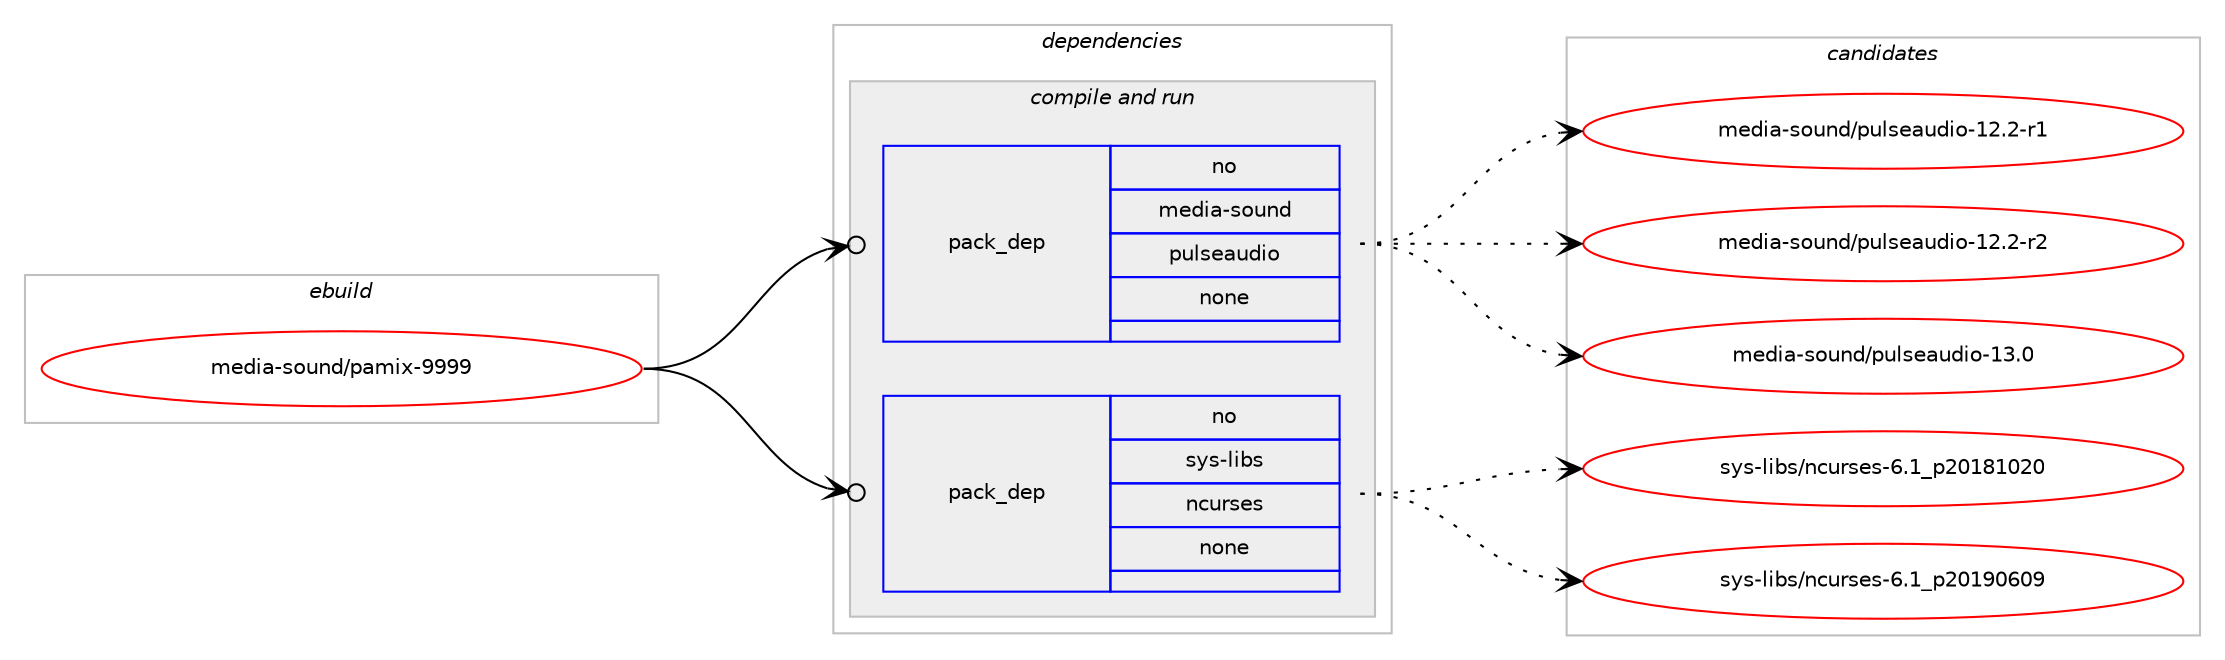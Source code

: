 digraph prolog {

# *************
# Graph options
# *************

newrank=true;
concentrate=true;
compound=true;
graph [rankdir=LR,fontname=Helvetica,fontsize=10,ranksep=1.5];#, ranksep=2.5, nodesep=0.2];
edge  [arrowhead=vee];
node  [fontname=Helvetica,fontsize=10];

# **********
# The ebuild
# **********

subgraph cluster_leftcol {
color=gray;
rank=same;
label=<<i>ebuild</i>>;
id [label="media-sound/pamix-9999", color=red, width=4, href="../media-sound/pamix-9999.svg"];
}

# ****************
# The dependencies
# ****************

subgraph cluster_midcol {
color=gray;
label=<<i>dependencies</i>>;
subgraph cluster_compile {
fillcolor="#eeeeee";
style=filled;
label=<<i>compile</i>>;
}
subgraph cluster_compileandrun {
fillcolor="#eeeeee";
style=filled;
label=<<i>compile and run</i>>;
subgraph pack593012 {
dependency801687 [label=<<TABLE BORDER="0" CELLBORDER="1" CELLSPACING="0" CELLPADDING="4" WIDTH="220"><TR><TD ROWSPAN="6" CELLPADDING="30">pack_dep</TD></TR><TR><TD WIDTH="110">no</TD></TR><TR><TD>media-sound</TD></TR><TR><TD>pulseaudio</TD></TR><TR><TD>none</TD></TR><TR><TD></TD></TR></TABLE>>, shape=none, color=blue];
}
id:e -> dependency801687:w [weight=20,style="solid",arrowhead="odotvee"];
subgraph pack593013 {
dependency801688 [label=<<TABLE BORDER="0" CELLBORDER="1" CELLSPACING="0" CELLPADDING="4" WIDTH="220"><TR><TD ROWSPAN="6" CELLPADDING="30">pack_dep</TD></TR><TR><TD WIDTH="110">no</TD></TR><TR><TD>sys-libs</TD></TR><TR><TD>ncurses</TD></TR><TR><TD>none</TD></TR><TR><TD></TD></TR></TABLE>>, shape=none, color=blue];
}
id:e -> dependency801688:w [weight=20,style="solid",arrowhead="odotvee"];
}
subgraph cluster_run {
fillcolor="#eeeeee";
style=filled;
label=<<i>run</i>>;
}
}

# **************
# The candidates
# **************

subgraph cluster_choices {
rank=same;
color=gray;
label=<<i>candidates</i>>;

subgraph choice593012 {
color=black;
nodesep=1;
choice1091011001059745115111117110100471121171081151019711710010511145495046504511449 [label="media-sound/pulseaudio-12.2-r1", color=red, width=4,href="../media-sound/pulseaudio-12.2-r1.svg"];
choice1091011001059745115111117110100471121171081151019711710010511145495046504511450 [label="media-sound/pulseaudio-12.2-r2", color=red, width=4,href="../media-sound/pulseaudio-12.2-r2.svg"];
choice109101100105974511511111711010047112117108115101971171001051114549514648 [label="media-sound/pulseaudio-13.0", color=red, width=4,href="../media-sound/pulseaudio-13.0.svg"];
dependency801687:e -> choice1091011001059745115111117110100471121171081151019711710010511145495046504511449:w [style=dotted,weight="100"];
dependency801687:e -> choice1091011001059745115111117110100471121171081151019711710010511145495046504511450:w [style=dotted,weight="100"];
dependency801687:e -> choice109101100105974511511111711010047112117108115101971171001051114549514648:w [style=dotted,weight="100"];
}
subgraph choice593013 {
color=black;
nodesep=1;
choice1151211154510810598115471109911711411510111545544649951125048495649485048 [label="sys-libs/ncurses-6.1_p20181020", color=red, width=4,href="../sys-libs/ncurses-6.1_p20181020.svg"];
choice1151211154510810598115471109911711411510111545544649951125048495748544857 [label="sys-libs/ncurses-6.1_p20190609", color=red, width=4,href="../sys-libs/ncurses-6.1_p20190609.svg"];
dependency801688:e -> choice1151211154510810598115471109911711411510111545544649951125048495649485048:w [style=dotted,weight="100"];
dependency801688:e -> choice1151211154510810598115471109911711411510111545544649951125048495748544857:w [style=dotted,weight="100"];
}
}

}
